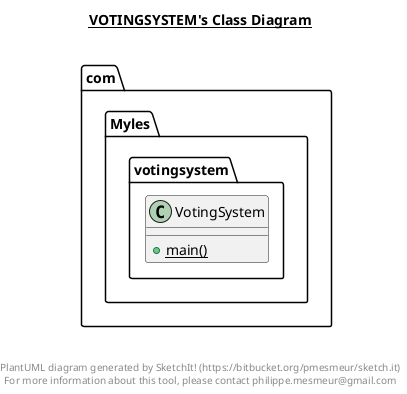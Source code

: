 @startuml

title __VOTINGSYSTEM's Class Diagram__\n

  namespace com.Myles.votingsystem {
    class com.Myles.votingsystem.VotingSystem {
        {static} + main()
    }
  }
  



right footer


PlantUML diagram generated by SketchIt! (https://bitbucket.org/pmesmeur/sketch.it)
For more information about this tool, please contact philippe.mesmeur@gmail.com
endfooter

@enduml
